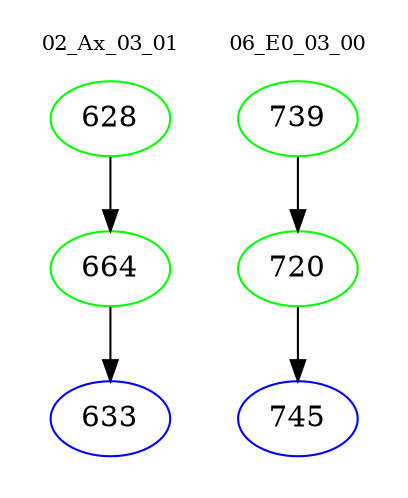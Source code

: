 digraph{
subgraph cluster_0 {
color = white
label = "02_Ax_03_01";
fontsize=10;
T0_628 [label="628", color="green"]
T0_628 -> T0_664 [color="black"]
T0_664 [label="664", color="green"]
T0_664 -> T0_633 [color="black"]
T0_633 [label="633", color="blue"]
}
subgraph cluster_1 {
color = white
label = "06_E0_03_00";
fontsize=10;
T1_739 [label="739", color="green"]
T1_739 -> T1_720 [color="black"]
T1_720 [label="720", color="green"]
T1_720 -> T1_745 [color="black"]
T1_745 [label="745", color="blue"]
}
}
